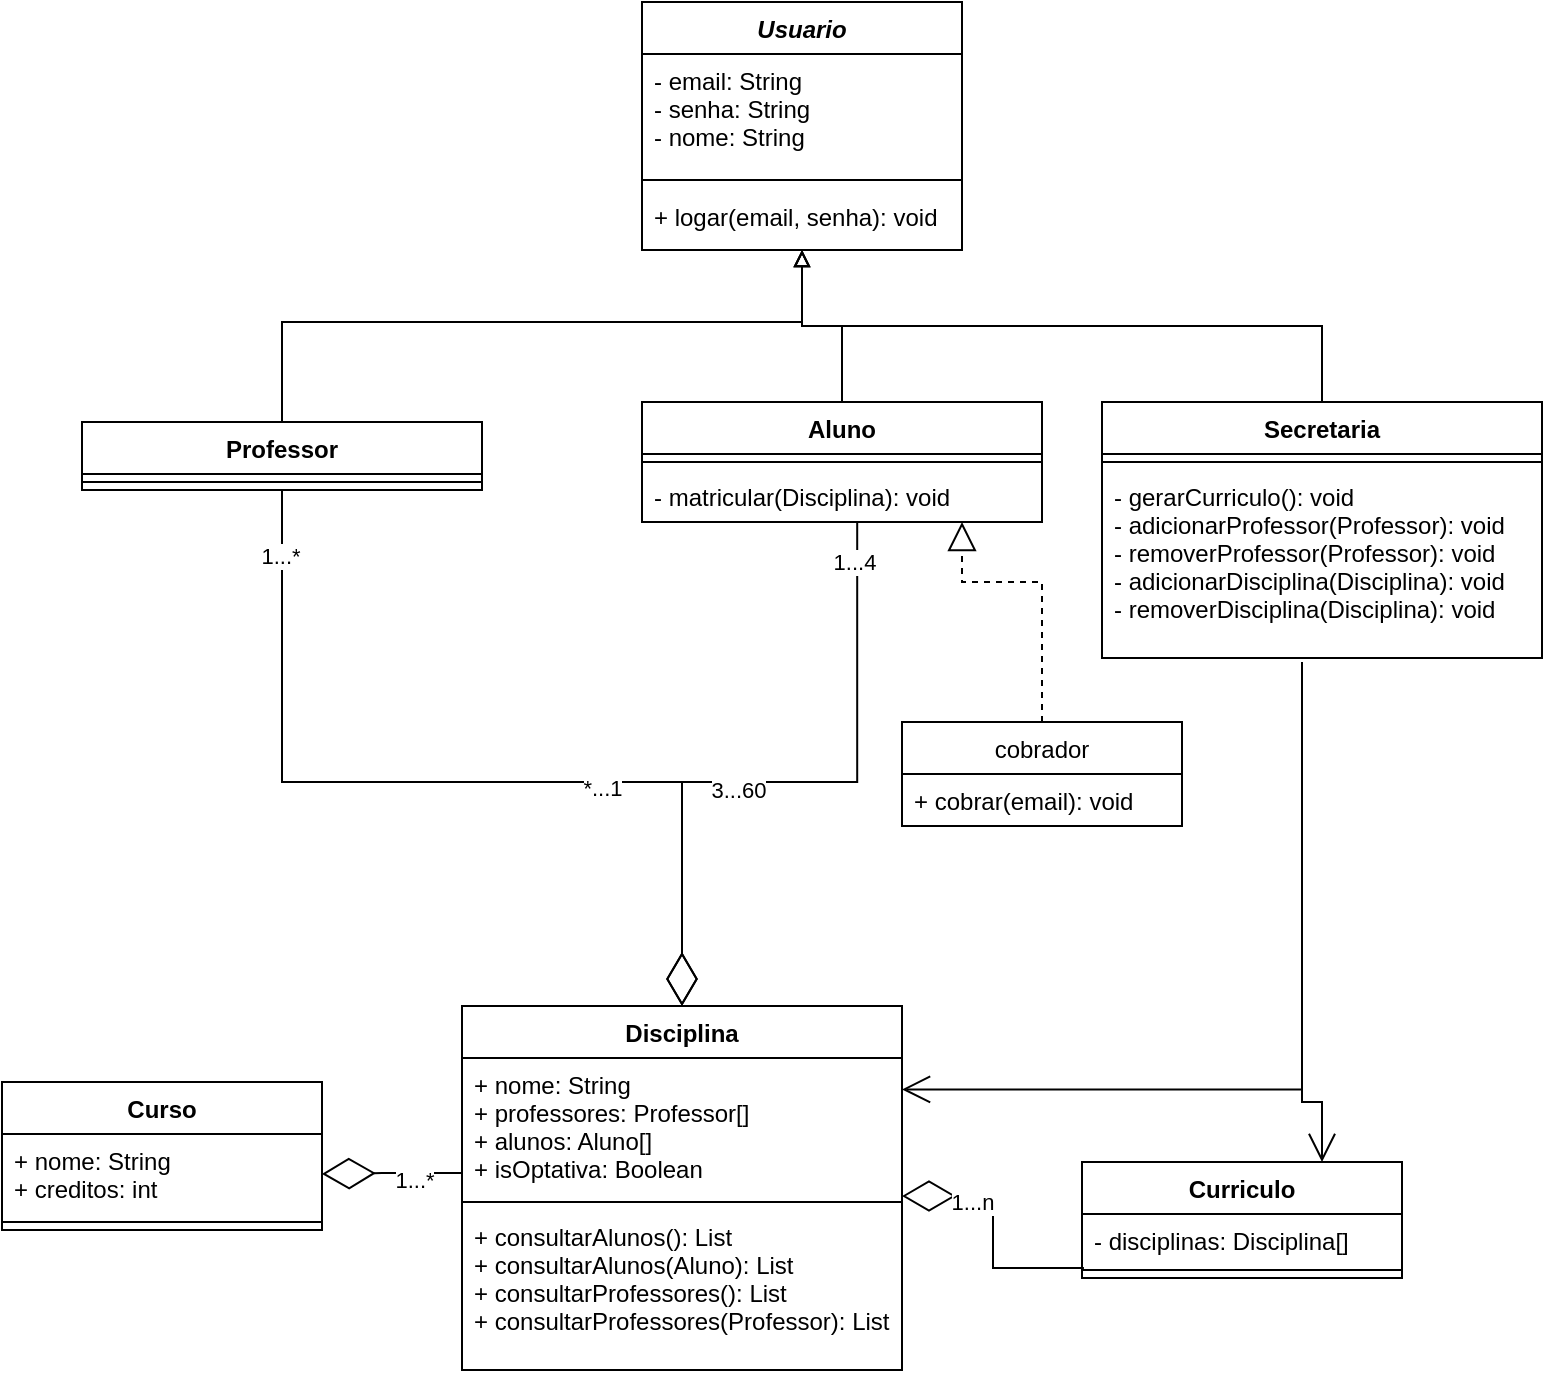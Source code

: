 <mxfile version="20.5.3" type="device"><diagram id="C5RBs43oDa-KdzZeNtuy" name="Page-1"><mxGraphModel dx="782" dy="788" grid="1" gridSize="10" guides="1" tooltips="1" connect="1" arrows="1" fold="1" page="1" pageScale="1" pageWidth="827" pageHeight="1169" math="0" shadow="0"><root><mxCell id="WIyWlLk6GJQsqaUBKTNV-0"/><mxCell id="WIyWlLk6GJQsqaUBKTNV-1" parent="WIyWlLk6GJQsqaUBKTNV-0"/><mxCell id="rygZ2qGonldvhpPXrHhh-77" style="edgeStyle=elbowEdgeStyle;rounded=0;orthogonalLoop=1;jettySize=auto;elbow=vertical;html=1;entryX=0.5;entryY=1;entryDx=0;entryDy=0;strokeColor=default;startArrow=none;startFill=0;endArrow=block;endFill=0;startSize=10;" edge="1" parent="WIyWlLk6GJQsqaUBKTNV-1" source="rygZ2qGonldvhpPXrHhh-20" target="rygZ2qGonldvhpPXrHhh-44"><mxGeometry relative="1" as="geometry"><Array as="points"><mxPoint x="300" y="320"/></Array></mxGeometry></mxCell><mxCell id="rygZ2qGonldvhpPXrHhh-20" value="Professor" style="swimlane;fontStyle=1;align=center;verticalAlign=top;childLayout=stackLayout;horizontal=1;startSize=26;horizontalStack=0;resizeParent=1;resizeParentMax=0;resizeLast=0;collapsible=1;marginBottom=0;" vertex="1" parent="WIyWlLk6GJQsqaUBKTNV-1"><mxGeometry x="60" y="370" width="200" height="34" as="geometry"/></mxCell><mxCell id="rygZ2qGonldvhpPXrHhh-22" value="" style="line;strokeWidth=1;fillColor=none;align=left;verticalAlign=middle;spacingTop=-1;spacingLeft=3;spacingRight=3;rotatable=0;labelPosition=right;points=[];portConstraint=eastwest;strokeColor=inherit;" vertex="1" parent="rygZ2qGonldvhpPXrHhh-20"><mxGeometry y="26" width="200" height="8" as="geometry"/></mxCell><mxCell id="rygZ2qGonldvhpPXrHhh-24" value="Curso" style="swimlane;fontStyle=1;align=center;verticalAlign=top;childLayout=stackLayout;horizontal=1;startSize=26;horizontalStack=0;resizeParent=1;resizeParentMax=0;resizeLast=0;collapsible=1;marginBottom=0;" vertex="1" parent="WIyWlLk6GJQsqaUBKTNV-1"><mxGeometry x="20" y="700" width="160" height="74" as="geometry"/></mxCell><mxCell id="rygZ2qGonldvhpPXrHhh-25" value="+ nome: String&#xA;+ creditos: int" style="text;strokeColor=none;fillColor=none;align=left;verticalAlign=top;spacingLeft=4;spacingRight=4;overflow=hidden;rotatable=0;points=[[0,0.5],[1,0.5]];portConstraint=eastwest;" vertex="1" parent="rygZ2qGonldvhpPXrHhh-24"><mxGeometry y="26" width="160" height="40" as="geometry"/></mxCell><mxCell id="rygZ2qGonldvhpPXrHhh-26" value="" style="line;strokeWidth=1;fillColor=none;align=left;verticalAlign=middle;spacingTop=-1;spacingLeft=3;spacingRight=3;rotatable=0;labelPosition=right;points=[];portConstraint=eastwest;strokeColor=inherit;" vertex="1" parent="rygZ2qGonldvhpPXrHhh-24"><mxGeometry y="66" width="160" height="8" as="geometry"/></mxCell><mxCell id="rygZ2qGonldvhpPXrHhh-28" value="Disciplina" style="swimlane;fontStyle=1;align=center;verticalAlign=top;childLayout=stackLayout;horizontal=1;startSize=26;horizontalStack=0;resizeParent=1;resizeParentMax=0;resizeLast=0;collapsible=1;marginBottom=0;" vertex="1" parent="WIyWlLk6GJQsqaUBKTNV-1"><mxGeometry x="250" y="662" width="220" height="182" as="geometry"/></mxCell><mxCell id="rygZ2qGonldvhpPXrHhh-29" value="+ nome: String&#xA;+ professores: Professor[]&#xA;+ alunos: Aluno[]&#xA;+ isOptativa: Boolean&#xA;" style="text;strokeColor=none;fillColor=none;align=left;verticalAlign=top;spacingLeft=4;spacingRight=4;overflow=hidden;rotatable=0;points=[[0,0.5],[1,0.5]];portConstraint=eastwest;" vertex="1" parent="rygZ2qGonldvhpPXrHhh-28"><mxGeometry y="26" width="220" height="68" as="geometry"/></mxCell><mxCell id="rygZ2qGonldvhpPXrHhh-30" value="" style="line;strokeWidth=1;fillColor=none;align=left;verticalAlign=middle;spacingTop=-1;spacingLeft=3;spacingRight=3;rotatable=0;labelPosition=right;points=[];portConstraint=eastwest;strokeColor=inherit;" vertex="1" parent="rygZ2qGonldvhpPXrHhh-28"><mxGeometry y="94" width="220" height="8" as="geometry"/></mxCell><mxCell id="rygZ2qGonldvhpPXrHhh-31" value="+ consultarAlunos(): List&#xA;+ consultarAlunos(Aluno): List&#xA;+ consultarProfessores(): List&#xA;+ consultarProfessores(Professor): List&#xA;" style="text;strokeColor=none;fillColor=none;align=left;verticalAlign=top;spacingLeft=4;spacingRight=4;overflow=hidden;rotatable=0;points=[[0,0.5],[1,0.5]];portConstraint=eastwest;" vertex="1" parent="rygZ2qGonldvhpPXrHhh-28"><mxGeometry y="102" width="220" height="80" as="geometry"/></mxCell><mxCell id="rygZ2qGonldvhpPXrHhh-74" style="edgeStyle=elbowEdgeStyle;rounded=0;orthogonalLoop=1;jettySize=auto;html=1;entryX=0.5;entryY=1;entryDx=0;entryDy=0;strokeColor=default;startArrow=none;startFill=0;endArrow=block;endFill=0;elbow=vertical;startSize=10;" edge="1" parent="WIyWlLk6GJQsqaUBKTNV-1" source="rygZ2qGonldvhpPXrHhh-32" target="rygZ2qGonldvhpPXrHhh-44"><mxGeometry relative="1" as="geometry"/></mxCell><mxCell id="rygZ2qGonldvhpPXrHhh-32" value="Aluno" style="swimlane;fontStyle=1;align=center;verticalAlign=top;childLayout=stackLayout;horizontal=1;startSize=26;horizontalStack=0;resizeParent=1;resizeParentMax=0;resizeLast=0;collapsible=1;marginBottom=0;" vertex="1" parent="WIyWlLk6GJQsqaUBKTNV-1"><mxGeometry x="340" y="360" width="200" height="60" as="geometry"/></mxCell><mxCell id="rygZ2qGonldvhpPXrHhh-34" value="" style="line;strokeWidth=1;fillColor=none;align=left;verticalAlign=middle;spacingTop=-1;spacingLeft=3;spacingRight=3;rotatable=0;labelPosition=right;points=[];portConstraint=eastwest;strokeColor=inherit;" vertex="1" parent="rygZ2qGonldvhpPXrHhh-32"><mxGeometry y="26" width="200" height="8" as="geometry"/></mxCell><mxCell id="rygZ2qGonldvhpPXrHhh-35" value="- matricular(Disciplina): void&#xA;" style="text;strokeColor=none;fillColor=none;align=left;verticalAlign=top;spacingLeft=4;spacingRight=4;overflow=hidden;rotatable=0;points=[[0,0.5],[1,0.5]];portConstraint=eastwest;" vertex="1" parent="rygZ2qGonldvhpPXrHhh-32"><mxGeometry y="34" width="200" height="26" as="geometry"/></mxCell><mxCell id="rygZ2qGonldvhpPXrHhh-76" style="edgeStyle=elbowEdgeStyle;rounded=0;orthogonalLoop=1;jettySize=auto;elbow=vertical;html=1;entryX=0.5;entryY=1;entryDx=0;entryDy=0;strokeColor=default;startArrow=none;startFill=0;endArrow=block;endFill=0;startSize=10;" edge="1" parent="WIyWlLk6GJQsqaUBKTNV-1" source="rygZ2qGonldvhpPXrHhh-36" target="rygZ2qGonldvhpPXrHhh-44"><mxGeometry relative="1" as="geometry"/></mxCell><mxCell id="rygZ2qGonldvhpPXrHhh-36" value="Secretaria" style="swimlane;fontStyle=1;align=center;verticalAlign=top;childLayout=stackLayout;horizontal=1;startSize=26;horizontalStack=0;resizeParent=1;resizeParentMax=0;resizeLast=0;collapsible=1;marginBottom=0;" vertex="1" parent="WIyWlLk6GJQsqaUBKTNV-1"><mxGeometry x="570" y="360" width="220" height="128" as="geometry"/></mxCell><mxCell id="rygZ2qGonldvhpPXrHhh-38" value="" style="line;strokeWidth=1;fillColor=none;align=left;verticalAlign=middle;spacingTop=-1;spacingLeft=3;spacingRight=3;rotatable=0;labelPosition=right;points=[];portConstraint=eastwest;strokeColor=inherit;" vertex="1" parent="rygZ2qGonldvhpPXrHhh-36"><mxGeometry y="26" width="220" height="8" as="geometry"/></mxCell><mxCell id="rygZ2qGonldvhpPXrHhh-39" value="- gerarCurriculo(): void&#xA;- adicionarProfessor(Professor): void&#xA;- removerProfessor(Professor): void&#xA;- adicionarDisciplina(Disciplina): void&#xA;- removerDisciplina(Disciplina): void&#xA;" style="text;strokeColor=none;fillColor=none;align=left;verticalAlign=top;spacingLeft=4;spacingRight=4;overflow=hidden;rotatable=0;points=[[0,0.5],[1,0.5]];portConstraint=eastwest;" vertex="1" parent="rygZ2qGonldvhpPXrHhh-36"><mxGeometry y="34" width="220" height="94" as="geometry"/></mxCell><mxCell id="rygZ2qGonldvhpPXrHhh-40" value="Curriculo" style="swimlane;fontStyle=1;align=center;verticalAlign=top;childLayout=stackLayout;horizontal=1;startSize=26;horizontalStack=0;resizeParent=1;resizeParentMax=0;resizeLast=0;collapsible=1;marginBottom=0;" vertex="1" parent="WIyWlLk6GJQsqaUBKTNV-1"><mxGeometry x="560" y="740" width="160" height="58" as="geometry"/></mxCell><mxCell id="rygZ2qGonldvhpPXrHhh-41" value="- disciplinas: Disciplina[]&#xA;" style="text;strokeColor=none;fillColor=none;align=left;verticalAlign=top;spacingLeft=4;spacingRight=4;overflow=hidden;rotatable=0;points=[[0,0.5],[1,0.5]];portConstraint=eastwest;" vertex="1" parent="rygZ2qGonldvhpPXrHhh-40"><mxGeometry y="26" width="160" height="24" as="geometry"/></mxCell><mxCell id="rygZ2qGonldvhpPXrHhh-42" value="" style="line;strokeWidth=1;fillColor=none;align=left;verticalAlign=middle;spacingTop=-1;spacingLeft=3;spacingRight=3;rotatable=0;labelPosition=right;points=[];portConstraint=eastwest;strokeColor=inherit;" vertex="1" parent="rygZ2qGonldvhpPXrHhh-40"><mxGeometry y="50" width="160" height="8" as="geometry"/></mxCell><mxCell id="rygZ2qGonldvhpPXrHhh-44" value="Usuario" style="swimlane;fontStyle=3;align=center;verticalAlign=top;childLayout=stackLayout;horizontal=1;startSize=26;horizontalStack=0;resizeParent=1;resizeParentMax=0;resizeLast=0;collapsible=1;marginBottom=0;" vertex="1" parent="WIyWlLk6GJQsqaUBKTNV-1"><mxGeometry x="340" y="160" width="160" height="124" as="geometry"/></mxCell><mxCell id="rygZ2qGonldvhpPXrHhh-45" value="- email: String&#xA;- senha: String&#xA;- nome: String&#xA;" style="text;strokeColor=none;fillColor=none;align=left;verticalAlign=top;spacingLeft=4;spacingRight=4;overflow=hidden;rotatable=0;points=[[0,0.5],[1,0.5]];portConstraint=eastwest;" vertex="1" parent="rygZ2qGonldvhpPXrHhh-44"><mxGeometry y="26" width="160" height="58" as="geometry"/></mxCell><mxCell id="rygZ2qGonldvhpPXrHhh-46" value="" style="line;strokeWidth=1;fillColor=none;align=left;verticalAlign=middle;spacingTop=-1;spacingLeft=3;spacingRight=3;rotatable=0;labelPosition=right;points=[];portConstraint=eastwest;strokeColor=inherit;" vertex="1" parent="rygZ2qGonldvhpPXrHhh-44"><mxGeometry y="84" width="160" height="10" as="geometry"/></mxCell><mxCell id="rygZ2qGonldvhpPXrHhh-47" value="+ logar(email, senha): void" style="text;strokeColor=none;fillColor=none;align=left;verticalAlign=top;spacingLeft=4;spacingRight=4;overflow=hidden;rotatable=0;points=[[0,0.5],[1,0.5]];portConstraint=eastwest;" vertex="1" parent="rygZ2qGonldvhpPXrHhh-44"><mxGeometry y="94" width="160" height="30" as="geometry"/></mxCell><mxCell id="rygZ2qGonldvhpPXrHhh-79" value="" style="endArrow=diamondThin;endFill=0;endSize=24;html=1;rounded=0;strokeColor=default;entryX=1;entryY=0.5;entryDx=0;entryDy=0;edgeStyle=elbowEdgeStyle;exitX=0;exitY=0.846;exitDx=0;exitDy=0;exitPerimeter=0;" edge="1" parent="WIyWlLk6GJQsqaUBKTNV-1" source="rygZ2qGonldvhpPXrHhh-29" target="rygZ2qGonldvhpPXrHhh-25"><mxGeometry width="160" relative="1" as="geometry"><mxPoint x="220" y="690" as="sourcePoint"/><mxPoint x="500" y="694" as="targetPoint"/><Array as="points"><mxPoint x="210" y="750"/><mxPoint x="290" y="760"/><mxPoint x="340" y="780"/></Array></mxGeometry></mxCell><mxCell id="rygZ2qGonldvhpPXrHhh-98" value="1...*" style="edgeLabel;html=1;align=center;verticalAlign=middle;resizable=0;points=[];" vertex="1" connectable="0" parent="rygZ2qGonldvhpPXrHhh-79"><mxGeometry x="-0.319" y="3" relative="1" as="geometry"><mxPoint as="offset"/></mxGeometry></mxCell><mxCell id="rygZ2qGonldvhpPXrHhh-82" value="" style="endArrow=diamondThin;endFill=0;endSize=24;html=1;rounded=0;strokeColor=default;exitX=0.538;exitY=1;exitDx=0;exitDy=0;edgeStyle=elbowEdgeStyle;elbow=vertical;exitPerimeter=0;entryX=0.5;entryY=0;entryDx=0;entryDy=0;" edge="1" parent="WIyWlLk6GJQsqaUBKTNV-1" source="rygZ2qGonldvhpPXrHhh-35" target="rygZ2qGonldvhpPXrHhh-28"><mxGeometry width="160" relative="1" as="geometry"><mxPoint x="330" y="560" as="sourcePoint"/><mxPoint x="430" y="520" as="targetPoint"/><Array as="points"><mxPoint x="410" y="550"/><mxPoint x="410" y="550"/><mxPoint x="410" y="540"/></Array></mxGeometry></mxCell><mxCell id="rygZ2qGonldvhpPXrHhh-99" value="1...4" style="edgeLabel;html=1;align=center;verticalAlign=middle;resizable=0;points=[];" vertex="1" connectable="0" parent="rygZ2qGonldvhpPXrHhh-82"><mxGeometry x="-0.879" y="-2" relative="1" as="geometry"><mxPoint as="offset"/></mxGeometry></mxCell><mxCell id="rygZ2qGonldvhpPXrHhh-101" value="3...60" style="edgeLabel;html=1;align=center;verticalAlign=middle;resizable=0;points=[];" vertex="1" connectable="0" parent="rygZ2qGonldvhpPXrHhh-82"><mxGeometry x="0.15" y="4" relative="1" as="geometry"><mxPoint as="offset"/></mxGeometry></mxCell><mxCell id="rygZ2qGonldvhpPXrHhh-83" value="" style="endArrow=diamondThin;endFill=0;endSize=24;html=1;rounded=0;strokeColor=default;edgeStyle=elbowEdgeStyle;elbow=vertical;exitX=0.5;exitY=1;exitDx=0;exitDy=0;entryX=0.5;entryY=0;entryDx=0;entryDy=0;" edge="1" parent="WIyWlLk6GJQsqaUBKTNV-1" source="rygZ2qGonldvhpPXrHhh-20" target="rygZ2qGonldvhpPXrHhh-28"><mxGeometry width="160" relative="1" as="geometry"><mxPoint x="160" y="434.004" as="sourcePoint"/><mxPoint x="200" y="500" as="targetPoint"/><Array as="points"><mxPoint x="360" y="550"/><mxPoint x="380" y="543"/></Array></mxGeometry></mxCell><mxCell id="rygZ2qGonldvhpPXrHhh-100" value="1...*" style="edgeLabel;html=1;align=center;verticalAlign=middle;resizable=0;points=[];" vertex="1" connectable="0" parent="rygZ2qGonldvhpPXrHhh-83"><mxGeometry x="-0.856" y="-1" relative="1" as="geometry"><mxPoint as="offset"/></mxGeometry></mxCell><mxCell id="rygZ2qGonldvhpPXrHhh-102" value="*...1" style="edgeLabel;html=1;align=center;verticalAlign=middle;resizable=0;points=[];" vertex="1" connectable="0" parent="rygZ2qGonldvhpPXrHhh-83"><mxGeometry x="0.336" y="-3" relative="1" as="geometry"><mxPoint as="offset"/></mxGeometry></mxCell><mxCell id="rygZ2qGonldvhpPXrHhh-85" value="cobrador" style="swimlane;fontStyle=0;childLayout=stackLayout;horizontal=1;startSize=26;fillColor=none;horizontalStack=0;resizeParent=1;resizeParentMax=0;resizeLast=0;collapsible=1;marginBottom=0;" vertex="1" parent="WIyWlLk6GJQsqaUBKTNV-1"><mxGeometry x="470" y="520" width="140" height="52" as="geometry"/></mxCell><mxCell id="rygZ2qGonldvhpPXrHhh-86" value="+ cobrar(email): void" style="text;strokeColor=none;fillColor=none;align=left;verticalAlign=top;spacingLeft=4;spacingRight=4;overflow=hidden;rotatable=0;points=[[0,0.5],[1,0.5]];portConstraint=eastwest;" vertex="1" parent="rygZ2qGonldvhpPXrHhh-85"><mxGeometry y="26" width="140" height="26" as="geometry"/></mxCell><mxCell id="rygZ2qGonldvhpPXrHhh-91" value="" style="endArrow=block;dashed=1;endFill=0;endSize=12;html=1;rounded=0;strokeColor=default;exitX=0.5;exitY=0;exitDx=0;exitDy=0;edgeStyle=elbowEdgeStyle;elbow=vertical;entryX=0.8;entryY=1;entryDx=0;entryDy=0;entryPerimeter=0;" edge="1" parent="WIyWlLk6GJQsqaUBKTNV-1" source="rygZ2qGonldvhpPXrHhh-85" target="rygZ2qGonldvhpPXrHhh-35"><mxGeometry width="160" relative="1" as="geometry"><mxPoint x="330" y="500" as="sourcePoint"/><mxPoint x="470" y="450" as="targetPoint"/><Array as="points"><mxPoint x="520" y="450"/></Array></mxGeometry></mxCell><mxCell id="rygZ2qGonldvhpPXrHhh-93" value="" style="endArrow=diamondThin;endFill=0;endSize=24;html=1;rounded=0;strokeColor=default;exitX=0.006;exitY=0.375;exitDx=0;exitDy=0;exitPerimeter=0;edgeStyle=elbowEdgeStyle;entryX=1;entryY=0.125;entryDx=0;entryDy=0;entryPerimeter=0;" edge="1" parent="WIyWlLk6GJQsqaUBKTNV-1" source="rygZ2qGonldvhpPXrHhh-42" target="rygZ2qGonldvhpPXrHhh-30"><mxGeometry width="160" relative="1" as="geometry"><mxPoint x="330" y="500" as="sourcePoint"/><mxPoint x="480" y="720" as="targetPoint"/></mxGeometry></mxCell><mxCell id="rygZ2qGonldvhpPXrHhh-103" value="1...n" style="edgeLabel;html=1;align=center;verticalAlign=middle;resizable=0;points=[];" vertex="1" connectable="0" parent="rygZ2qGonldvhpPXrHhh-93"><mxGeometry x="0.449" y="3" relative="1" as="geometry"><mxPoint as="offset"/></mxGeometry></mxCell><mxCell id="rygZ2qGonldvhpPXrHhh-95" value="" style="endArrow=open;endFill=1;endSize=12;html=1;rounded=0;strokeColor=default;entryX=1;entryY=0.231;entryDx=0;entryDy=0;entryPerimeter=0;edgeStyle=elbowEdgeStyle;" edge="1" parent="WIyWlLk6GJQsqaUBKTNV-1" target="rygZ2qGonldvhpPXrHhh-29"><mxGeometry width="160" relative="1" as="geometry"><mxPoint x="670" y="490" as="sourcePoint"/><mxPoint x="420" y="530" as="targetPoint"/><Array as="points"><mxPoint x="670" y="610"/></Array></mxGeometry></mxCell><mxCell id="rygZ2qGonldvhpPXrHhh-97" value="" style="endArrow=open;endFill=1;endSize=12;html=1;rounded=0;strokeColor=default;entryX=0.75;entryY=0;entryDx=0;entryDy=0;edgeStyle=elbowEdgeStyle;elbow=vertical;" edge="1" parent="WIyWlLk6GJQsqaUBKTNV-1" target="rygZ2qGonldvhpPXrHhh-40"><mxGeometry width="160" relative="1" as="geometry"><mxPoint x="670" y="490" as="sourcePoint"/><mxPoint x="480" y="710.012" as="targetPoint"/><Array as="points"><mxPoint x="685" y="710"/><mxPoint x="674" y="710"/></Array></mxGeometry></mxCell></root></mxGraphModel></diagram></mxfile>